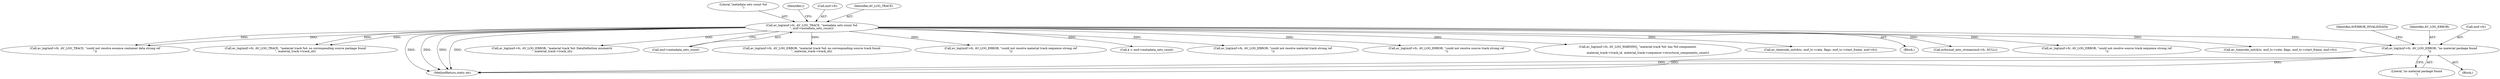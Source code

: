 digraph "0_FFmpeg_bab0716c7f4793ec42e05a5aa7e80d82a0dd4e75@pointer" {
"1000167" [label="(Call,av_log(mxf->fc, AV_LOG_ERROR, \"no material package found\n\"))"];
"1000128" [label="(Call,av_log(mxf->fc, AV_LOG_TRACE, \"metadata sets count %d\n\", mxf->metadata_sets_count))"];
"1000727" [label="(Call,avformat_new_stream(mxf->fc, NULL))"];
"1000172" [label="(Literal,\"no material package found\n\")"];
"1000174" [label="(Identifier,AVERROR_INVALIDDATA)"];
"1000691" [label="(Call,av_log(mxf->fc, AV_LOG_ERROR, \"could not resolve source track sequence strong ref\n\"))"];
"1000417" [label="(Call,av_timecode_init(&tc, mxf_tc->rate, flags, mxf_tc->start_frame, mxf->fc))"];
"1000609" [label="(Call,av_log(mxf->fc, AV_LOG_TRACE, \"could not resolve essence container data strong ref\n\"))"];
"1000509" [label="(Call,av_log(mxf->fc, AV_LOG_TRACE, \"material track %d: no corresponding source package found\n\", material_track->track_id))"];
"1001991" [label="(MethodReturn,static int)"];
"1000171" [label="(Identifier,AV_LOG_ERROR)"];
"1000715" [label="(Call,av_log(mxf->fc, AV_LOG_ERROR, \"material track %d: DataDefinition mismatch\n\", material_track->track_id))"];
"1000134" [label="(Call,mxf->metadata_sets_count)"];
"1000168" [label="(Call,mxf->fc)"];
"1000572" [label="(Call,av_log(mxf->fc, AV_LOG_ERROR, \"material track %d: no corresponding source track found\n\", material_track->track_id))"];
"1000362" [label="(Call,av_log(mxf->fc, AV_LOG_ERROR, \"could not resolve material track sequence strong ref\n\"))"];
"1001002" [label="(Call,k < mxf->metadata_sets_count)"];
"1000133" [label="(Literal,\"metadata sets count %d\n\")"];
"1000288" [label="(Call,av_log(mxf->fc, AV_LOG_ERROR, \"could not resolve material track strong ref\n\"))"];
"1000166" [label="(Block,)"];
"1000545" [label="(Call,av_log(mxf->fc, AV_LOG_ERROR, \"could not resolve source track strong ref\n\"))"];
"1000451" [label="(Call,av_log(mxf->fc, AV_LOG_WARNING, \"material track %d: has %d components\n\",\n                       material_track->track_id, material_track->sequence->structural_components_count))"];
"1000139" [label="(Identifier,i)"];
"1000129" [label="(Call,mxf->fc)"];
"1000323" [label="(Call,av_timecode_init(&tc, mxf_tc->rate, flags, mxf_tc->start_frame, mxf->fc))"];
"1000119" [label="(Block,)"];
"1000132" [label="(Identifier,AV_LOG_TRACE)"];
"1000128" [label="(Call,av_log(mxf->fc, AV_LOG_TRACE, \"metadata sets count %d\n\", mxf->metadata_sets_count))"];
"1000167" [label="(Call,av_log(mxf->fc, AV_LOG_ERROR, \"no material package found\n\"))"];
"1000167" -> "1000166"  [label="AST: "];
"1000167" -> "1000172"  [label="CFG: "];
"1000168" -> "1000167"  [label="AST: "];
"1000171" -> "1000167"  [label="AST: "];
"1000172" -> "1000167"  [label="AST: "];
"1000174" -> "1000167"  [label="CFG: "];
"1000167" -> "1001991"  [label="DDG: "];
"1000167" -> "1001991"  [label="DDG: "];
"1000167" -> "1001991"  [label="DDG: "];
"1000128" -> "1000167"  [label="DDG: "];
"1000128" -> "1000119"  [label="AST: "];
"1000128" -> "1000134"  [label="CFG: "];
"1000129" -> "1000128"  [label="AST: "];
"1000132" -> "1000128"  [label="AST: "];
"1000133" -> "1000128"  [label="AST: "];
"1000134" -> "1000128"  [label="AST: "];
"1000139" -> "1000128"  [label="CFG: "];
"1000128" -> "1001991"  [label="DDG: "];
"1000128" -> "1001991"  [label="DDG: "];
"1000128" -> "1001991"  [label="DDG: "];
"1000128" -> "1001991"  [label="DDG: "];
"1000128" -> "1000288"  [label="DDG: "];
"1000128" -> "1000323"  [label="DDG: "];
"1000128" -> "1000362"  [label="DDG: "];
"1000128" -> "1000417"  [label="DDG: "];
"1000128" -> "1000451"  [label="DDG: "];
"1000128" -> "1000509"  [label="DDG: "];
"1000128" -> "1000509"  [label="DDG: "];
"1000128" -> "1000545"  [label="DDG: "];
"1000128" -> "1000572"  [label="DDG: "];
"1000128" -> "1000609"  [label="DDG: "];
"1000128" -> "1000609"  [label="DDG: "];
"1000128" -> "1000691"  [label="DDG: "];
"1000128" -> "1000715"  [label="DDG: "];
"1000128" -> "1000727"  [label="DDG: "];
"1000128" -> "1001002"  [label="DDG: "];
}
